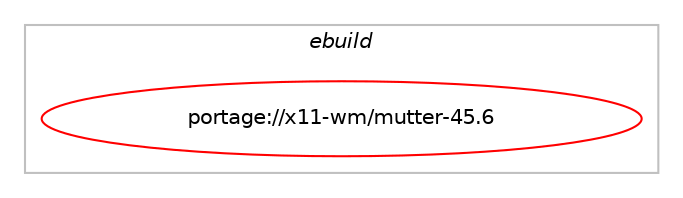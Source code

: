digraph prolog {

# *************
# Graph options
# *************

newrank=true;
concentrate=true;
compound=true;
graph [rankdir=LR,fontname=Helvetica,fontsize=10,ranksep=1.5];#, ranksep=2.5, nodesep=0.2];
edge  [arrowhead=vee];
node  [fontname=Helvetica,fontsize=10];

# **********
# The ebuild
# **********

subgraph cluster_leftcol {
color=gray;
label=<<i>ebuild</i>>;
id [label="portage://x11-wm/mutter-45.6", color=red, width=4, href="../x11-wm/mutter-45.6.svg"];
}

# ****************
# The dependencies
# ****************

subgraph cluster_midcol {
color=gray;
label=<<i>dependencies</i>>;
subgraph cluster_compile {
fillcolor="#eeeeee";
style=filled;
label=<<i>compile</i>>;
# *** BEGIN UNKNOWN DEPENDENCY TYPE (TODO) ***
# id -> equal(use_conditional_group(positive,gnome,portage://x11-wm/mutter-45.6,[package_dependency(portage://x11-wm/mutter-45.6,install,no,gnome-base,gnome-desktop,none,[,,],[slot(4),equal],[])]))
# *** END UNKNOWN DEPENDENCY TYPE (TODO) ***

# *** BEGIN UNKNOWN DEPENDENCY TYPE (TODO) ***
# id -> equal(use_conditional_group(positive,input_devices_wacom,portage://x11-wm/mutter-45.6,[package_dependency(portage://x11-wm/mutter-45.6,install,no,dev-libs,libwacom,greaterequal,[0.13,,,0.13],any_same_slot,[])]))
# *** END UNKNOWN DEPENDENCY TYPE (TODO) ***

# *** BEGIN UNKNOWN DEPENDENCY TYPE (TODO) ***
# id -> equal(use_conditional_group(positive,introspection,portage://x11-wm/mutter-45.6,[package_dependency(portage://x11-wm/mutter-45.6,install,no,dev-libs,gobject-introspection,greaterequal,[1.54,,,1.54],any_same_slot,[])]))
# *** END UNKNOWN DEPENDENCY TYPE (TODO) ***

# *** BEGIN UNKNOWN DEPENDENCY TYPE (TODO) ***
# id -> equal(use_conditional_group(positive,screencast,portage://x11-wm/mutter-45.6,[package_dependency(portage://x11-wm/mutter-45.6,install,no,media-video,pipewire,greaterequal,[0.3.33,,,0.3.33],any_same_slot,[])]))
# *** END UNKNOWN DEPENDENCY TYPE (TODO) ***

# *** BEGIN UNKNOWN DEPENDENCY TYPE (TODO) ***
# id -> equal(use_conditional_group(positive,sysprof,portage://x11-wm/mutter-45.6,[package_dependency(portage://x11-wm/mutter-45.6,install,no,dev-util,sysprof-capture,greaterequal,[3.40.1,,,3.40.1],[slot(4)],[])]))
# *** END UNKNOWN DEPENDENCY TYPE (TODO) ***

# *** BEGIN UNKNOWN DEPENDENCY TYPE (TODO) ***
# id -> equal(use_conditional_group(positive,sysprof,portage://x11-wm/mutter-45.6,[package_dependency(portage://x11-wm/mutter-45.6,install,no,dev-util,sysprof-common,greaterequal,[3.38.0,,,3.38.0],[],[]),package_dependency(portage://x11-wm/mutter-45.6,install,no,dev-util,sysprof,greaterequal,[3.46.0,,,3.46.0],[],[])]))
# *** END UNKNOWN DEPENDENCY TYPE (TODO) ***

# *** BEGIN UNKNOWN DEPENDENCY TYPE (TODO) ***
# id -> equal(use_conditional_group(positive,systemd,portage://x11-wm/mutter-45.6,[package_dependency(portage://x11-wm/mutter-45.6,install,no,sys-apps,systemd,none,[,,],[],[])]))
# *** END UNKNOWN DEPENDENCY TYPE (TODO) ***

# *** BEGIN UNKNOWN DEPENDENCY TYPE (TODO) ***
# id -> equal(use_conditional_group(positive,test,portage://x11-wm/mutter-45.6,[package_dependency(portage://x11-wm/mutter-45.6,install,no,x11-libs,gtk+,greaterequal,[3.19.8,,,3.19.8],[slot(3)],[use(enable(X),none),use(optenable(introspection),none),use(enable(wayland),none)]),package_dependency(portage://x11-wm/mutter-45.6,install,no,gnome-extra,zenity,none,[,,],[],[])]))
# *** END UNKNOWN DEPENDENCY TYPE (TODO) ***

# *** BEGIN UNKNOWN DEPENDENCY TYPE (TODO) ***
# id -> equal(use_conditional_group(positive,udev,portage://x11-wm/mutter-45.6,[package_dependency(portage://x11-wm/mutter-45.6,install,no,virtual,libudev,greaterequal,[232,,-r1,232-r1],any_same_slot,[]),package_dependency(portage://x11-wm/mutter-45.6,install,no,dev-libs,libgudev,greaterequal,[232,,,232],[],[])]))
# *** END UNKNOWN DEPENDENCY TYPE (TODO) ***

# *** BEGIN UNKNOWN DEPENDENCY TYPE (TODO) ***
# id -> equal(use_conditional_group(positive,wayland,portage://x11-wm/mutter-45.6,[package_dependency(portage://x11-wm/mutter-45.6,install,no,dev-libs,wayland-protocols,greaterequal,[1.32,,,1.32],[],[]),package_dependency(portage://x11-wm/mutter-45.6,install,no,dev-libs,wayland,greaterequal,[1.21.0,,,1.21.0],[],[]),package_dependency(portage://x11-wm/mutter-45.6,install,no,x11-libs,libdrm,none,[,,],[],[]),package_dependency(portage://x11-wm/mutter-45.6,install,no,media-libs,mesa,none,[,,],[],[use(enable(gbm),positive)]),package_dependency(portage://x11-wm/mutter-45.6,install,no,dev-libs,libinput,greaterequal,[1.19.0,,,1.19.0],any_same_slot,[]),use_conditional_group(positive,elogind,portage://x11-wm/mutter-45.6,[package_dependency(portage://x11-wm/mutter-45.6,install,no,sys-auth,elogind,none,[,,],[],[])]),package_dependency(portage://x11-wm/mutter-45.6,install,no,x11-base,xwayland,greaterequal,[23.2.1,,,23.2.1],[],[use(enable(libei),positive)]),use_conditional_group(positive,video_cards_nvidia,portage://x11-wm/mutter-45.6,[package_dependency(portage://x11-wm/mutter-45.6,install,no,gui-libs,egl-wayland,none,[,,],[],[])])]))
# *** END UNKNOWN DEPENDENCY TYPE (TODO) ***

# *** BEGIN UNKNOWN DEPENDENCY TYPE (TODO) ***
# id -> equal(package_dependency(portage://x11-wm/mutter-45.6,install,no,app-accessibility,at-spi2-core,greaterequal,[2.46,,,2.46],[slot(2)],[use(optenable(introspection),none)]))
# *** END UNKNOWN DEPENDENCY TYPE (TODO) ***

# *** BEGIN UNKNOWN DEPENDENCY TYPE (TODO) ***
# id -> equal(package_dependency(portage://x11-wm/mutter-45.6,install,no,dev-libs,fribidi,greaterequal,[1.0.0,,,1.0.0],[],[]))
# *** END UNKNOWN DEPENDENCY TYPE (TODO) ***

# *** BEGIN UNKNOWN DEPENDENCY TYPE (TODO) ***
# id -> equal(package_dependency(portage://x11-wm/mutter-45.6,install,no,dev-libs,glib,greaterequal,[2.75.1,,,2.75.1],[slot(2)],[]))
# *** END UNKNOWN DEPENDENCY TYPE (TODO) ***

# *** BEGIN UNKNOWN DEPENDENCY TYPE (TODO) ***
# id -> equal(package_dependency(portage://x11-wm/mutter-45.6,install,no,dev-libs,json-glib,greaterequal,[0.12.0,,,0.12.0],[],[use(optenable(introspection),none)]))
# *** END UNKNOWN DEPENDENCY TYPE (TODO) ***

# *** BEGIN UNKNOWN DEPENDENCY TYPE (TODO) ***
# id -> equal(package_dependency(portage://x11-wm/mutter-45.6,install,no,dev-libs,libei,greaterequal,[1.0.901,,,1.0.901],[],[]))
# *** END UNKNOWN DEPENDENCY TYPE (TODO) ***

# *** BEGIN UNKNOWN DEPENDENCY TYPE (TODO) ***
# id -> equal(package_dependency(portage://x11-wm/mutter-45.6,install,no,gnome-base,gnome-settings-daemon,none,[,,],[],[]))
# *** END UNKNOWN DEPENDENCY TYPE (TODO) ***

# *** BEGIN UNKNOWN DEPENDENCY TYPE (TODO) ***
# id -> equal(package_dependency(portage://x11-wm/mutter-45.6,install,no,gnome-base,gsettings-desktop-schemas,greaterequal,[42.0,,,42.0],[],[use(optenable(introspection),none)]))
# *** END UNKNOWN DEPENDENCY TYPE (TODO) ***

# *** BEGIN UNKNOWN DEPENDENCY TYPE (TODO) ***
# id -> equal(package_dependency(portage://x11-wm/mutter-45.6,install,no,gui-libs,gtk,greaterequal,[4.0.0,,,4.0.0],[slot(4)],[use(enable(X),none),use(optenable(introspection),none)]))
# *** END UNKNOWN DEPENDENCY TYPE (TODO) ***

# *** BEGIN UNKNOWN DEPENDENCY TYPE (TODO) ***
# id -> equal(package_dependency(portage://x11-wm/mutter-45.6,install,no,media-libs,graphene,greaterequal,[1.10.2,,,1.10.2],[],[use(optenable(introspection),none)]))
# *** END UNKNOWN DEPENDENCY TYPE (TODO) ***

# *** BEGIN UNKNOWN DEPENDENCY TYPE (TODO) ***
# id -> equal(package_dependency(portage://x11-wm/mutter-45.6,install,no,media-libs,harfbuzz,greaterequal,[2.6.0,,,2.6.0],any_same_slot,[]))
# *** END UNKNOWN DEPENDENCY TYPE (TODO) ***

# *** BEGIN UNKNOWN DEPENDENCY TYPE (TODO) ***
# id -> equal(package_dependency(portage://x11-wm/mutter-45.6,install,no,media-libs,lcms,greaterequal,[2.6,,,2.6],[slot(2)],[]))
# *** END UNKNOWN DEPENDENCY TYPE (TODO) ***

# *** BEGIN UNKNOWN DEPENDENCY TYPE (TODO) ***
# id -> equal(package_dependency(portage://x11-wm/mutter-45.6,install,no,media-libs,libcanberra,greaterequal,[0.26,,,0.26],[],[]))
# *** END UNKNOWN DEPENDENCY TYPE (TODO) ***

# *** BEGIN UNKNOWN DEPENDENCY TYPE (TODO) ***
# id -> equal(package_dependency(portage://x11-wm/mutter-45.6,install,no,media-libs,libglvnd,none,[,,],[],[use(enable(X),none)]))
# *** END UNKNOWN DEPENDENCY TYPE (TODO) ***

# *** BEGIN UNKNOWN DEPENDENCY TYPE (TODO) ***
# id -> equal(package_dependency(portage://x11-wm/mutter-45.6,install,no,sys-apps,dbus,none,[,,],[],[]))
# *** END UNKNOWN DEPENDENCY TYPE (TODO) ***

# *** BEGIN UNKNOWN DEPENDENCY TYPE (TODO) ***
# id -> equal(package_dependency(portage://x11-wm/mutter-45.6,install,no,x11-base,xorg-proto,none,[,,],[],[]))
# *** END UNKNOWN DEPENDENCY TYPE (TODO) ***

# *** BEGIN UNKNOWN DEPENDENCY TYPE (TODO) ***
# id -> equal(package_dependency(portage://x11-wm/mutter-45.6,install,no,x11-libs,cairo,greaterequal,[1.14,,,1.14],[],[use(enable(X),none)]))
# *** END UNKNOWN DEPENDENCY TYPE (TODO) ***

# *** BEGIN UNKNOWN DEPENDENCY TYPE (TODO) ***
# id -> equal(package_dependency(portage://x11-wm/mutter-45.6,install,no,x11-libs,gdk-pixbuf,none,[,,],[slot(2)],[]))
# *** END UNKNOWN DEPENDENCY TYPE (TODO) ***

# *** BEGIN UNKNOWN DEPENDENCY TYPE (TODO) ***
# id -> equal(package_dependency(portage://x11-wm/mutter-45.6,install,no,x11-libs,libICE,none,[,,],[],[]))
# *** END UNKNOWN DEPENDENCY TYPE (TODO) ***

# *** BEGIN UNKNOWN DEPENDENCY TYPE (TODO) ***
# id -> equal(package_dependency(portage://x11-wm/mutter-45.6,install,no,x11-libs,libSM,none,[,,],[],[]))
# *** END UNKNOWN DEPENDENCY TYPE (TODO) ***

# *** BEGIN UNKNOWN DEPENDENCY TYPE (TODO) ***
# id -> equal(package_dependency(portage://x11-wm/mutter-45.6,install,no,x11-libs,libX11,greaterequal,[1.7.0,,,1.7.0],[],[]))
# *** END UNKNOWN DEPENDENCY TYPE (TODO) ***

# *** BEGIN UNKNOWN DEPENDENCY TYPE (TODO) ***
# id -> equal(package_dependency(portage://x11-wm/mutter-45.6,install,no,x11-libs,libXau,none,[,,],[],[]))
# *** END UNKNOWN DEPENDENCY TYPE (TODO) ***

# *** BEGIN UNKNOWN DEPENDENCY TYPE (TODO) ***
# id -> equal(package_dependency(portage://x11-wm/mutter-45.6,install,no,x11-libs,libXcomposite,greaterequal,[0.4,,,0.4],[],[]))
# *** END UNKNOWN DEPENDENCY TYPE (TODO) ***

# *** BEGIN UNKNOWN DEPENDENCY TYPE (TODO) ***
# id -> equal(package_dependency(portage://x11-wm/mutter-45.6,install,no,x11-libs,libXcursor,none,[,,],[],[]))
# *** END UNKNOWN DEPENDENCY TYPE (TODO) ***

# *** BEGIN UNKNOWN DEPENDENCY TYPE (TODO) ***
# id -> equal(package_dependency(portage://x11-wm/mutter-45.6,install,no,x11-libs,libXdamage,none,[,,],[],[]))
# *** END UNKNOWN DEPENDENCY TYPE (TODO) ***

# *** BEGIN UNKNOWN DEPENDENCY TYPE (TODO) ***
# id -> equal(package_dependency(portage://x11-wm/mutter-45.6,install,no,x11-libs,libXext,none,[,,],[],[]))
# *** END UNKNOWN DEPENDENCY TYPE (TODO) ***

# *** BEGIN UNKNOWN DEPENDENCY TYPE (TODO) ***
# id -> equal(package_dependency(portage://x11-wm/mutter-45.6,install,no,x11-libs,libXfixes,greaterequal,[6,,,6],[],[]))
# *** END UNKNOWN DEPENDENCY TYPE (TODO) ***

# *** BEGIN UNKNOWN DEPENDENCY TYPE (TODO) ***
# id -> equal(package_dependency(portage://x11-wm/mutter-45.6,install,no,x11-libs,libXi,greaterequal,[1.7.4,,,1.7.4],[],[]))
# *** END UNKNOWN DEPENDENCY TYPE (TODO) ***

# *** BEGIN UNKNOWN DEPENDENCY TYPE (TODO) ***
# id -> equal(package_dependency(portage://x11-wm/mutter-45.6,install,no,x11-libs,libXinerama,none,[,,],[],[]))
# *** END UNKNOWN DEPENDENCY TYPE (TODO) ***

# *** BEGIN UNKNOWN DEPENDENCY TYPE (TODO) ***
# id -> equal(package_dependency(portage://x11-wm/mutter-45.6,install,no,x11-libs,libXrandr,greaterequal,[1.5.0,,,1.5.0],[],[]))
# *** END UNKNOWN DEPENDENCY TYPE (TODO) ***

# *** BEGIN UNKNOWN DEPENDENCY TYPE (TODO) ***
# id -> equal(package_dependency(portage://x11-wm/mutter-45.6,install,no,x11-libs,libXrender,none,[,,],[],[]))
# *** END UNKNOWN DEPENDENCY TYPE (TODO) ***

# *** BEGIN UNKNOWN DEPENDENCY TYPE (TODO) ***
# id -> equal(package_dependency(portage://x11-wm/mutter-45.6,install,no,x11-libs,libXtst,none,[,,],[],[]))
# *** END UNKNOWN DEPENDENCY TYPE (TODO) ***

# *** BEGIN UNKNOWN DEPENDENCY TYPE (TODO) ***
# id -> equal(package_dependency(portage://x11-wm/mutter-45.6,install,no,x11-libs,libxcb,none,[,,],any_same_slot,[]))
# *** END UNKNOWN DEPENDENCY TYPE (TODO) ***

# *** BEGIN UNKNOWN DEPENDENCY TYPE (TODO) ***
# id -> equal(package_dependency(portage://x11-wm/mutter-45.6,install,no,x11-libs,libxkbcommon,greaterequal,[0.4.3,,,0.4.3],[],[]))
# *** END UNKNOWN DEPENDENCY TYPE (TODO) ***

# *** BEGIN UNKNOWN DEPENDENCY TYPE (TODO) ***
# id -> equal(package_dependency(portage://x11-wm/mutter-45.6,install,no,x11-libs,libxkbcommon,greaterequal,[0.4.3,,,0.4.3],[],[use(enable(X),none)]))
# *** END UNKNOWN DEPENDENCY TYPE (TODO) ***

# *** BEGIN UNKNOWN DEPENDENCY TYPE (TODO) ***
# id -> equal(package_dependency(portage://x11-wm/mutter-45.6,install,no,x11-libs,libxkbfile,none,[,,],[],[]))
# *** END UNKNOWN DEPENDENCY TYPE (TODO) ***

# *** BEGIN UNKNOWN DEPENDENCY TYPE (TODO) ***
# id -> equal(package_dependency(portage://x11-wm/mutter-45.6,install,no,x11-libs,pango,greaterequal,[1.46,,,1.46],[],[use(optenable(introspection),none)]))
# *** END UNKNOWN DEPENDENCY TYPE (TODO) ***

# *** BEGIN UNKNOWN DEPENDENCY TYPE (TODO) ***
# id -> equal(package_dependency(portage://x11-wm/mutter-45.6,install,no,x11-libs,startup-notification,greaterequal,[0.7,,,0.7],[],[]))
# *** END UNKNOWN DEPENDENCY TYPE (TODO) ***

# *** BEGIN UNKNOWN DEPENDENCY TYPE (TODO) ***
# id -> equal(package_dependency(portage://x11-wm/mutter-45.6,install,no,x11-misc,colord,greaterequal,[1.4.5,,,1.4.5],any_same_slot,[]))
# *** END UNKNOWN DEPENDENCY TYPE (TODO) ***

# *** BEGIN UNKNOWN DEPENDENCY TYPE (TODO) ***
# id -> equal(package_dependency(portage://x11-wm/mutter-45.6,install,no,x11-misc,xkeyboard-config,none,[,,],[],[]))
# *** END UNKNOWN DEPENDENCY TYPE (TODO) ***

}
subgraph cluster_compileandrun {
fillcolor="#eeeeee";
style=filled;
label=<<i>compile and run</i>>;
}
subgraph cluster_run {
fillcolor="#eeeeee";
style=filled;
label=<<i>run</i>>;
# *** BEGIN UNKNOWN DEPENDENCY TYPE (TODO) ***
# id -> equal(use_conditional_group(positive,gnome,portage://x11-wm/mutter-45.6,[package_dependency(portage://x11-wm/mutter-45.6,run,no,gnome-base,gnome-desktop,none,[,,],[slot(4),equal],[])]))
# *** END UNKNOWN DEPENDENCY TYPE (TODO) ***

# *** BEGIN UNKNOWN DEPENDENCY TYPE (TODO) ***
# id -> equal(use_conditional_group(positive,input_devices_wacom,portage://x11-wm/mutter-45.6,[package_dependency(portage://x11-wm/mutter-45.6,run,no,dev-libs,libwacom,greaterequal,[0.13,,,0.13],any_same_slot,[])]))
# *** END UNKNOWN DEPENDENCY TYPE (TODO) ***

# *** BEGIN UNKNOWN DEPENDENCY TYPE (TODO) ***
# id -> equal(use_conditional_group(positive,introspection,portage://x11-wm/mutter-45.6,[package_dependency(portage://x11-wm/mutter-45.6,run,no,dev-libs,gobject-introspection,greaterequal,[1.54,,,1.54],any_same_slot,[])]))
# *** END UNKNOWN DEPENDENCY TYPE (TODO) ***

# *** BEGIN UNKNOWN DEPENDENCY TYPE (TODO) ***
# id -> equal(use_conditional_group(positive,screencast,portage://x11-wm/mutter-45.6,[package_dependency(portage://x11-wm/mutter-45.6,run,no,media-video,pipewire,greaterequal,[0.3.33,,,0.3.33],any_same_slot,[])]))
# *** END UNKNOWN DEPENDENCY TYPE (TODO) ***

# *** BEGIN UNKNOWN DEPENDENCY TYPE (TODO) ***
# id -> equal(use_conditional_group(positive,sysprof,portage://x11-wm/mutter-45.6,[package_dependency(portage://x11-wm/mutter-45.6,run,no,dev-util,sysprof-capture,greaterequal,[3.40.1,,,3.40.1],[slot(4)],[])]))
# *** END UNKNOWN DEPENDENCY TYPE (TODO) ***

# *** BEGIN UNKNOWN DEPENDENCY TYPE (TODO) ***
# id -> equal(use_conditional_group(positive,systemd,portage://x11-wm/mutter-45.6,[package_dependency(portage://x11-wm/mutter-45.6,run,no,sys-apps,systemd,none,[,,],[],[])]))
# *** END UNKNOWN DEPENDENCY TYPE (TODO) ***

# *** BEGIN UNKNOWN DEPENDENCY TYPE (TODO) ***
# id -> equal(use_conditional_group(positive,udev,portage://x11-wm/mutter-45.6,[package_dependency(portage://x11-wm/mutter-45.6,run,no,virtual,libudev,greaterequal,[232,,-r1,232-r1],any_same_slot,[]),package_dependency(portage://x11-wm/mutter-45.6,run,no,dev-libs,libgudev,greaterequal,[232,,,232],[],[])]))
# *** END UNKNOWN DEPENDENCY TYPE (TODO) ***

# *** BEGIN UNKNOWN DEPENDENCY TYPE (TODO) ***
# id -> equal(use_conditional_group(positive,wayland,portage://x11-wm/mutter-45.6,[package_dependency(portage://x11-wm/mutter-45.6,run,no,dev-libs,wayland-protocols,greaterequal,[1.32,,,1.32],[],[]),package_dependency(portage://x11-wm/mutter-45.6,run,no,dev-libs,wayland,greaterequal,[1.21.0,,,1.21.0],[],[]),package_dependency(portage://x11-wm/mutter-45.6,run,no,x11-libs,libdrm,none,[,,],[],[]),package_dependency(portage://x11-wm/mutter-45.6,run,no,media-libs,mesa,none,[,,],[],[use(enable(gbm),positive)]),package_dependency(portage://x11-wm/mutter-45.6,run,no,dev-libs,libinput,greaterequal,[1.19.0,,,1.19.0],any_same_slot,[]),use_conditional_group(positive,elogind,portage://x11-wm/mutter-45.6,[package_dependency(portage://x11-wm/mutter-45.6,run,no,sys-auth,elogind,none,[,,],[],[])]),package_dependency(portage://x11-wm/mutter-45.6,run,no,x11-base,xwayland,greaterequal,[23.2.1,,,23.2.1],[],[use(enable(libei),positive)]),use_conditional_group(positive,video_cards_nvidia,portage://x11-wm/mutter-45.6,[package_dependency(portage://x11-wm/mutter-45.6,run,no,gui-libs,egl-wayland,none,[,,],[],[])])]))
# *** END UNKNOWN DEPENDENCY TYPE (TODO) ***

# *** BEGIN UNKNOWN DEPENDENCY TYPE (TODO) ***
# id -> equal(package_dependency(portage://x11-wm/mutter-45.6,run,no,app-accessibility,at-spi2-core,greaterequal,[2.46,,,2.46],[slot(2)],[use(optenable(introspection),none)]))
# *** END UNKNOWN DEPENDENCY TYPE (TODO) ***

# *** BEGIN UNKNOWN DEPENDENCY TYPE (TODO) ***
# id -> equal(package_dependency(portage://x11-wm/mutter-45.6,run,no,dev-libs,fribidi,greaterequal,[1.0.0,,,1.0.0],[],[]))
# *** END UNKNOWN DEPENDENCY TYPE (TODO) ***

# *** BEGIN UNKNOWN DEPENDENCY TYPE (TODO) ***
# id -> equal(package_dependency(portage://x11-wm/mutter-45.6,run,no,dev-libs,glib,greaterequal,[2.75.1,,,2.75.1],[slot(2)],[]))
# *** END UNKNOWN DEPENDENCY TYPE (TODO) ***

# *** BEGIN UNKNOWN DEPENDENCY TYPE (TODO) ***
# id -> equal(package_dependency(portage://x11-wm/mutter-45.6,run,no,dev-libs,json-glib,greaterequal,[0.12.0,,,0.12.0],[],[use(optenable(introspection),none)]))
# *** END UNKNOWN DEPENDENCY TYPE (TODO) ***

# *** BEGIN UNKNOWN DEPENDENCY TYPE (TODO) ***
# id -> equal(package_dependency(portage://x11-wm/mutter-45.6,run,no,dev-libs,libei,greaterequal,[1.0.901,,,1.0.901],[],[]))
# *** END UNKNOWN DEPENDENCY TYPE (TODO) ***

# *** BEGIN UNKNOWN DEPENDENCY TYPE (TODO) ***
# id -> equal(package_dependency(portage://x11-wm/mutter-45.6,run,no,gnome-base,gnome-settings-daemon,none,[,,],[],[]))
# *** END UNKNOWN DEPENDENCY TYPE (TODO) ***

# *** BEGIN UNKNOWN DEPENDENCY TYPE (TODO) ***
# id -> equal(package_dependency(portage://x11-wm/mutter-45.6,run,no,gnome-base,gsettings-desktop-schemas,greaterequal,[42.0,,,42.0],[],[use(optenable(introspection),none)]))
# *** END UNKNOWN DEPENDENCY TYPE (TODO) ***

# *** BEGIN UNKNOWN DEPENDENCY TYPE (TODO) ***
# id -> equal(package_dependency(portage://x11-wm/mutter-45.6,run,no,gui-libs,gtk,greaterequal,[4.0.0,,,4.0.0],[slot(4)],[use(enable(X),none),use(optenable(introspection),none)]))
# *** END UNKNOWN DEPENDENCY TYPE (TODO) ***

# *** BEGIN UNKNOWN DEPENDENCY TYPE (TODO) ***
# id -> equal(package_dependency(portage://x11-wm/mutter-45.6,run,no,media-libs,graphene,greaterequal,[1.10.2,,,1.10.2],[],[use(optenable(introspection),none)]))
# *** END UNKNOWN DEPENDENCY TYPE (TODO) ***

# *** BEGIN UNKNOWN DEPENDENCY TYPE (TODO) ***
# id -> equal(package_dependency(portage://x11-wm/mutter-45.6,run,no,media-libs,harfbuzz,greaterequal,[2.6.0,,,2.6.0],any_same_slot,[]))
# *** END UNKNOWN DEPENDENCY TYPE (TODO) ***

# *** BEGIN UNKNOWN DEPENDENCY TYPE (TODO) ***
# id -> equal(package_dependency(portage://x11-wm/mutter-45.6,run,no,media-libs,lcms,greaterequal,[2.6,,,2.6],[slot(2)],[]))
# *** END UNKNOWN DEPENDENCY TYPE (TODO) ***

# *** BEGIN UNKNOWN DEPENDENCY TYPE (TODO) ***
# id -> equal(package_dependency(portage://x11-wm/mutter-45.6,run,no,media-libs,libcanberra,greaterequal,[0.26,,,0.26],[],[]))
# *** END UNKNOWN DEPENDENCY TYPE (TODO) ***

# *** BEGIN UNKNOWN DEPENDENCY TYPE (TODO) ***
# id -> equal(package_dependency(portage://x11-wm/mutter-45.6,run,no,media-libs,libglvnd,none,[,,],[],[use(enable(X),none)]))
# *** END UNKNOWN DEPENDENCY TYPE (TODO) ***

# *** BEGIN UNKNOWN DEPENDENCY TYPE (TODO) ***
# id -> equal(package_dependency(portage://x11-wm/mutter-45.6,run,no,sys-apps,dbus,none,[,,],[],[]))
# *** END UNKNOWN DEPENDENCY TYPE (TODO) ***

# *** BEGIN UNKNOWN DEPENDENCY TYPE (TODO) ***
# id -> equal(package_dependency(portage://x11-wm/mutter-45.6,run,no,sys-auth,rtkit,none,[,,],[],[]))
# *** END UNKNOWN DEPENDENCY TYPE (TODO) ***

# *** BEGIN UNKNOWN DEPENDENCY TYPE (TODO) ***
# id -> equal(package_dependency(portage://x11-wm/mutter-45.6,run,no,x11-libs,cairo,greaterequal,[1.14,,,1.14],[],[use(enable(X),none)]))
# *** END UNKNOWN DEPENDENCY TYPE (TODO) ***

# *** BEGIN UNKNOWN DEPENDENCY TYPE (TODO) ***
# id -> equal(package_dependency(portage://x11-wm/mutter-45.6,run,no,x11-libs,gdk-pixbuf,none,[,,],[slot(2)],[]))
# *** END UNKNOWN DEPENDENCY TYPE (TODO) ***

# *** BEGIN UNKNOWN DEPENDENCY TYPE (TODO) ***
# id -> equal(package_dependency(portage://x11-wm/mutter-45.6,run,no,x11-libs,libICE,none,[,,],[],[]))
# *** END UNKNOWN DEPENDENCY TYPE (TODO) ***

# *** BEGIN UNKNOWN DEPENDENCY TYPE (TODO) ***
# id -> equal(package_dependency(portage://x11-wm/mutter-45.6,run,no,x11-libs,libSM,none,[,,],[],[]))
# *** END UNKNOWN DEPENDENCY TYPE (TODO) ***

# *** BEGIN UNKNOWN DEPENDENCY TYPE (TODO) ***
# id -> equal(package_dependency(portage://x11-wm/mutter-45.6,run,no,x11-libs,libX11,greaterequal,[1.7.0,,,1.7.0],[],[]))
# *** END UNKNOWN DEPENDENCY TYPE (TODO) ***

# *** BEGIN UNKNOWN DEPENDENCY TYPE (TODO) ***
# id -> equal(package_dependency(portage://x11-wm/mutter-45.6,run,no,x11-libs,libXau,none,[,,],[],[]))
# *** END UNKNOWN DEPENDENCY TYPE (TODO) ***

# *** BEGIN UNKNOWN DEPENDENCY TYPE (TODO) ***
# id -> equal(package_dependency(portage://x11-wm/mutter-45.6,run,no,x11-libs,libXcomposite,greaterequal,[0.4,,,0.4],[],[]))
# *** END UNKNOWN DEPENDENCY TYPE (TODO) ***

# *** BEGIN UNKNOWN DEPENDENCY TYPE (TODO) ***
# id -> equal(package_dependency(portage://x11-wm/mutter-45.6,run,no,x11-libs,libXcursor,none,[,,],[],[]))
# *** END UNKNOWN DEPENDENCY TYPE (TODO) ***

# *** BEGIN UNKNOWN DEPENDENCY TYPE (TODO) ***
# id -> equal(package_dependency(portage://x11-wm/mutter-45.6,run,no,x11-libs,libXdamage,none,[,,],[],[]))
# *** END UNKNOWN DEPENDENCY TYPE (TODO) ***

# *** BEGIN UNKNOWN DEPENDENCY TYPE (TODO) ***
# id -> equal(package_dependency(portage://x11-wm/mutter-45.6,run,no,x11-libs,libXext,none,[,,],[],[]))
# *** END UNKNOWN DEPENDENCY TYPE (TODO) ***

# *** BEGIN UNKNOWN DEPENDENCY TYPE (TODO) ***
# id -> equal(package_dependency(portage://x11-wm/mutter-45.6,run,no,x11-libs,libXfixes,greaterequal,[6,,,6],[],[]))
# *** END UNKNOWN DEPENDENCY TYPE (TODO) ***

# *** BEGIN UNKNOWN DEPENDENCY TYPE (TODO) ***
# id -> equal(package_dependency(portage://x11-wm/mutter-45.6,run,no,x11-libs,libXi,greaterequal,[1.7.4,,,1.7.4],[],[]))
# *** END UNKNOWN DEPENDENCY TYPE (TODO) ***

# *** BEGIN UNKNOWN DEPENDENCY TYPE (TODO) ***
# id -> equal(package_dependency(portage://x11-wm/mutter-45.6,run,no,x11-libs,libXinerama,none,[,,],[],[]))
# *** END UNKNOWN DEPENDENCY TYPE (TODO) ***

# *** BEGIN UNKNOWN DEPENDENCY TYPE (TODO) ***
# id -> equal(package_dependency(portage://x11-wm/mutter-45.6,run,no,x11-libs,libXrandr,greaterequal,[1.5.0,,,1.5.0],[],[]))
# *** END UNKNOWN DEPENDENCY TYPE (TODO) ***

# *** BEGIN UNKNOWN DEPENDENCY TYPE (TODO) ***
# id -> equal(package_dependency(portage://x11-wm/mutter-45.6,run,no,x11-libs,libXtst,none,[,,],[],[]))
# *** END UNKNOWN DEPENDENCY TYPE (TODO) ***

# *** BEGIN UNKNOWN DEPENDENCY TYPE (TODO) ***
# id -> equal(package_dependency(portage://x11-wm/mutter-45.6,run,no,x11-libs,libxcb,none,[,,],any_same_slot,[]))
# *** END UNKNOWN DEPENDENCY TYPE (TODO) ***

# *** BEGIN UNKNOWN DEPENDENCY TYPE (TODO) ***
# id -> equal(package_dependency(portage://x11-wm/mutter-45.6,run,no,x11-libs,libxkbcommon,greaterequal,[0.4.3,,,0.4.3],[],[]))
# *** END UNKNOWN DEPENDENCY TYPE (TODO) ***

# *** BEGIN UNKNOWN DEPENDENCY TYPE (TODO) ***
# id -> equal(package_dependency(portage://x11-wm/mutter-45.6,run,no,x11-libs,libxkbcommon,greaterequal,[0.4.3,,,0.4.3],[],[use(enable(X),none)]))
# *** END UNKNOWN DEPENDENCY TYPE (TODO) ***

# *** BEGIN UNKNOWN DEPENDENCY TYPE (TODO) ***
# id -> equal(package_dependency(portage://x11-wm/mutter-45.6,run,no,x11-libs,libxkbfile,none,[,,],[],[]))
# *** END UNKNOWN DEPENDENCY TYPE (TODO) ***

# *** BEGIN UNKNOWN DEPENDENCY TYPE (TODO) ***
# id -> equal(package_dependency(portage://x11-wm/mutter-45.6,run,no,x11-libs,pango,greaterequal,[1.46,,,1.46],[],[use(optenable(introspection),none)]))
# *** END UNKNOWN DEPENDENCY TYPE (TODO) ***

# *** BEGIN UNKNOWN DEPENDENCY TYPE (TODO) ***
# id -> equal(package_dependency(portage://x11-wm/mutter-45.6,run,no,x11-libs,startup-notification,greaterequal,[0.7,,,0.7],[],[]))
# *** END UNKNOWN DEPENDENCY TYPE (TODO) ***

# *** BEGIN UNKNOWN DEPENDENCY TYPE (TODO) ***
# id -> equal(package_dependency(portage://x11-wm/mutter-45.6,run,no,x11-misc,colord,greaterequal,[1.4.5,,,1.4.5],any_same_slot,[]))
# *** END UNKNOWN DEPENDENCY TYPE (TODO) ***

# *** BEGIN UNKNOWN DEPENDENCY TYPE (TODO) ***
# id -> equal(package_dependency(portage://x11-wm/mutter-45.6,run,no,x11-misc,xkeyboard-config,none,[,,],[],[]))
# *** END UNKNOWN DEPENDENCY TYPE (TODO) ***

# *** BEGIN UNKNOWN DEPENDENCY TYPE (TODO) ***
# id -> equal(package_dependency(portage://x11-wm/mutter-45.6,run,weak,gui-libs,gtk,smaller,[4.6.4,,,4.6.4],[slot(4)],[]))
# *** END UNKNOWN DEPENDENCY TYPE (TODO) ***

}
}

# **************
# The candidates
# **************

subgraph cluster_choices {
rank=same;
color=gray;
label=<<i>candidates</i>>;

}

}
